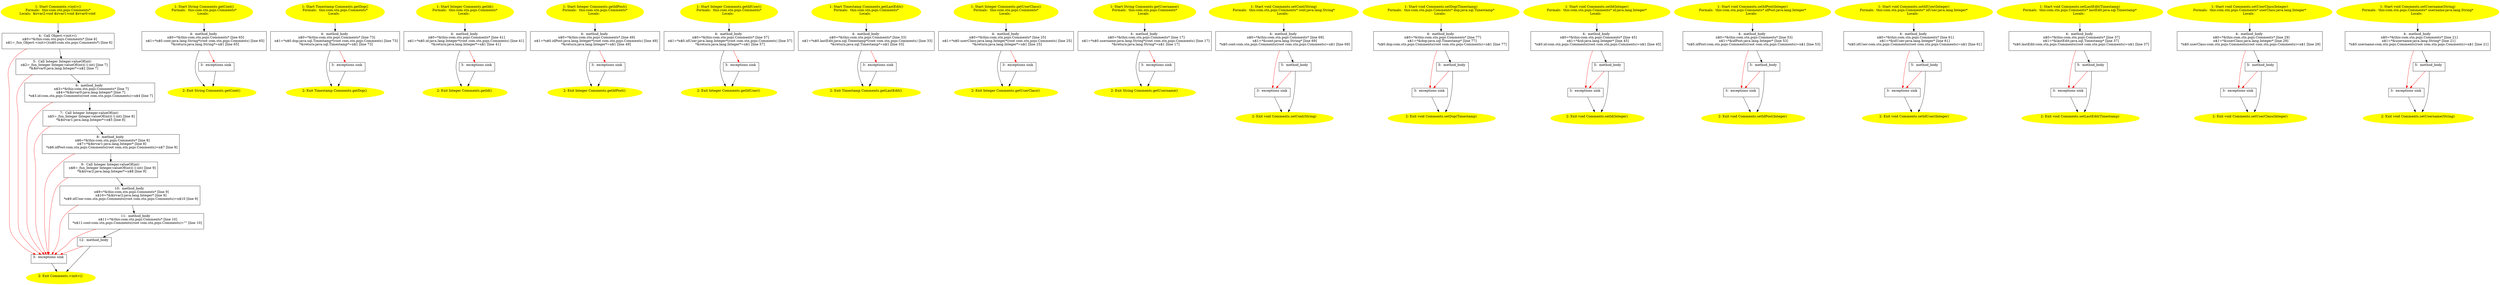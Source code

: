 /* @generated */
digraph cfg {
"com.stn.pojo.Comments.<init>().1557cc7a89e6e4473a120a5ec82d5a64_1" [label="1: Start Comments.<init>()\nFormals:  this:com.stn.pojo.Comments*\nLocals:  $irvar2:void $irvar1:void $irvar0:void \n  " color=yellow style=filled]
	

	 "com.stn.pojo.Comments.<init>().1557cc7a89e6e4473a120a5ec82d5a64_1" -> "com.stn.pojo.Comments.<init>().1557cc7a89e6e4473a120a5ec82d5a64_4" ;
"com.stn.pojo.Comments.<init>().1557cc7a89e6e4473a120a5ec82d5a64_2" [label="2: Exit Comments.<init>() \n  " color=yellow style=filled]
	

"com.stn.pojo.Comments.<init>().1557cc7a89e6e4473a120a5ec82d5a64_3" [label="3:  exceptions sink \n  " shape="box"]
	

	 "com.stn.pojo.Comments.<init>().1557cc7a89e6e4473a120a5ec82d5a64_3" -> "com.stn.pojo.Comments.<init>().1557cc7a89e6e4473a120a5ec82d5a64_2" ;
"com.stn.pojo.Comments.<init>().1557cc7a89e6e4473a120a5ec82d5a64_4" [label="4:  Call Object.<init>() \n   n$0=*&this:com.stn.pojo.Comments* [line 6]\n  n$1=_fun_Object.<init>()(n$0:com.stn.pojo.Comments*) [line 6]\n " shape="box"]
	

	 "com.stn.pojo.Comments.<init>().1557cc7a89e6e4473a120a5ec82d5a64_4" -> "com.stn.pojo.Comments.<init>().1557cc7a89e6e4473a120a5ec82d5a64_5" ;
	 "com.stn.pojo.Comments.<init>().1557cc7a89e6e4473a120a5ec82d5a64_4" -> "com.stn.pojo.Comments.<init>().1557cc7a89e6e4473a120a5ec82d5a64_3" [color="red" ];
"com.stn.pojo.Comments.<init>().1557cc7a89e6e4473a120a5ec82d5a64_5" [label="5:  Call Integer Integer.valueOf(int) \n   n$2=_fun_Integer Integer.valueOf(int)(-1:int) [line 7]\n  *&$irvar0:java.lang.Integer*=n$2 [line 7]\n " shape="box"]
	

	 "com.stn.pojo.Comments.<init>().1557cc7a89e6e4473a120a5ec82d5a64_5" -> "com.stn.pojo.Comments.<init>().1557cc7a89e6e4473a120a5ec82d5a64_6" ;
	 "com.stn.pojo.Comments.<init>().1557cc7a89e6e4473a120a5ec82d5a64_5" -> "com.stn.pojo.Comments.<init>().1557cc7a89e6e4473a120a5ec82d5a64_3" [color="red" ];
"com.stn.pojo.Comments.<init>().1557cc7a89e6e4473a120a5ec82d5a64_6" [label="6:  method_body \n   n$3=*&this:com.stn.pojo.Comments* [line 7]\n  n$4=*&$irvar0:java.lang.Integer* [line 7]\n  *n$3.id:com.stn.pojo.Comments(root com.stn.pojo.Comments)=n$4 [line 7]\n " shape="box"]
	

	 "com.stn.pojo.Comments.<init>().1557cc7a89e6e4473a120a5ec82d5a64_6" -> "com.stn.pojo.Comments.<init>().1557cc7a89e6e4473a120a5ec82d5a64_7" ;
	 "com.stn.pojo.Comments.<init>().1557cc7a89e6e4473a120a5ec82d5a64_6" -> "com.stn.pojo.Comments.<init>().1557cc7a89e6e4473a120a5ec82d5a64_3" [color="red" ];
"com.stn.pojo.Comments.<init>().1557cc7a89e6e4473a120a5ec82d5a64_7" [label="7:  Call Integer Integer.valueOf(int) \n   n$5=_fun_Integer Integer.valueOf(int)(-1:int) [line 8]\n  *&$irvar1:java.lang.Integer*=n$5 [line 8]\n " shape="box"]
	

	 "com.stn.pojo.Comments.<init>().1557cc7a89e6e4473a120a5ec82d5a64_7" -> "com.stn.pojo.Comments.<init>().1557cc7a89e6e4473a120a5ec82d5a64_8" ;
	 "com.stn.pojo.Comments.<init>().1557cc7a89e6e4473a120a5ec82d5a64_7" -> "com.stn.pojo.Comments.<init>().1557cc7a89e6e4473a120a5ec82d5a64_3" [color="red" ];
"com.stn.pojo.Comments.<init>().1557cc7a89e6e4473a120a5ec82d5a64_8" [label="8:  method_body \n   n$6=*&this:com.stn.pojo.Comments* [line 8]\n  n$7=*&$irvar1:java.lang.Integer* [line 8]\n  *n$6.idPost:com.stn.pojo.Comments(root com.stn.pojo.Comments)=n$7 [line 8]\n " shape="box"]
	

	 "com.stn.pojo.Comments.<init>().1557cc7a89e6e4473a120a5ec82d5a64_8" -> "com.stn.pojo.Comments.<init>().1557cc7a89e6e4473a120a5ec82d5a64_9" ;
	 "com.stn.pojo.Comments.<init>().1557cc7a89e6e4473a120a5ec82d5a64_8" -> "com.stn.pojo.Comments.<init>().1557cc7a89e6e4473a120a5ec82d5a64_3" [color="red" ];
"com.stn.pojo.Comments.<init>().1557cc7a89e6e4473a120a5ec82d5a64_9" [label="9:  Call Integer Integer.valueOf(int) \n   n$8=_fun_Integer Integer.valueOf(int)(-1:int) [line 9]\n  *&$irvar2:java.lang.Integer*=n$8 [line 9]\n " shape="box"]
	

	 "com.stn.pojo.Comments.<init>().1557cc7a89e6e4473a120a5ec82d5a64_9" -> "com.stn.pojo.Comments.<init>().1557cc7a89e6e4473a120a5ec82d5a64_10" ;
	 "com.stn.pojo.Comments.<init>().1557cc7a89e6e4473a120a5ec82d5a64_9" -> "com.stn.pojo.Comments.<init>().1557cc7a89e6e4473a120a5ec82d5a64_3" [color="red" ];
"com.stn.pojo.Comments.<init>().1557cc7a89e6e4473a120a5ec82d5a64_10" [label="10:  method_body \n   n$9=*&this:com.stn.pojo.Comments* [line 9]\n  n$10=*&$irvar2:java.lang.Integer* [line 9]\n  *n$9.idUser:com.stn.pojo.Comments(root com.stn.pojo.Comments)=n$10 [line 9]\n " shape="box"]
	

	 "com.stn.pojo.Comments.<init>().1557cc7a89e6e4473a120a5ec82d5a64_10" -> "com.stn.pojo.Comments.<init>().1557cc7a89e6e4473a120a5ec82d5a64_11" ;
	 "com.stn.pojo.Comments.<init>().1557cc7a89e6e4473a120a5ec82d5a64_10" -> "com.stn.pojo.Comments.<init>().1557cc7a89e6e4473a120a5ec82d5a64_3" [color="red" ];
"com.stn.pojo.Comments.<init>().1557cc7a89e6e4473a120a5ec82d5a64_11" [label="11:  method_body \n   n$11=*&this:com.stn.pojo.Comments* [line 10]\n  *n$11.cont:com.stn.pojo.Comments(root com.stn.pojo.Comments)=\"\" [line 10]\n " shape="box"]
	

	 "com.stn.pojo.Comments.<init>().1557cc7a89e6e4473a120a5ec82d5a64_11" -> "com.stn.pojo.Comments.<init>().1557cc7a89e6e4473a120a5ec82d5a64_12" ;
	 "com.stn.pojo.Comments.<init>().1557cc7a89e6e4473a120a5ec82d5a64_11" -> "com.stn.pojo.Comments.<init>().1557cc7a89e6e4473a120a5ec82d5a64_3" [color="red" ];
"com.stn.pojo.Comments.<init>().1557cc7a89e6e4473a120a5ec82d5a64_12" [label="12:  method_body \n  " shape="box"]
	

	 "com.stn.pojo.Comments.<init>().1557cc7a89e6e4473a120a5ec82d5a64_12" -> "com.stn.pojo.Comments.<init>().1557cc7a89e6e4473a120a5ec82d5a64_2" ;
	 "com.stn.pojo.Comments.<init>().1557cc7a89e6e4473a120a5ec82d5a64_12" -> "com.stn.pojo.Comments.<init>().1557cc7a89e6e4473a120a5ec82d5a64_3" [color="red" ];
"com.stn.pojo.Comments.getCont():java.lang.String.06c5bb3cee2c7d1334aae98ce18e83f6_1" [label="1: Start String Comments.getCont()\nFormals:  this:com.stn.pojo.Comments*\nLocals:  \n  " color=yellow style=filled]
	

	 "com.stn.pojo.Comments.getCont():java.lang.String.06c5bb3cee2c7d1334aae98ce18e83f6_1" -> "com.stn.pojo.Comments.getCont():java.lang.String.06c5bb3cee2c7d1334aae98ce18e83f6_4" ;
"com.stn.pojo.Comments.getCont():java.lang.String.06c5bb3cee2c7d1334aae98ce18e83f6_2" [label="2: Exit String Comments.getCont() \n  " color=yellow style=filled]
	

"com.stn.pojo.Comments.getCont():java.lang.String.06c5bb3cee2c7d1334aae98ce18e83f6_3" [label="3:  exceptions sink \n  " shape="box"]
	

	 "com.stn.pojo.Comments.getCont():java.lang.String.06c5bb3cee2c7d1334aae98ce18e83f6_3" -> "com.stn.pojo.Comments.getCont():java.lang.String.06c5bb3cee2c7d1334aae98ce18e83f6_2" ;
"com.stn.pojo.Comments.getCont():java.lang.String.06c5bb3cee2c7d1334aae98ce18e83f6_4" [label="4:  method_body \n   n$0=*&this:com.stn.pojo.Comments* [line 65]\n  n$1=*n$0.cont:java.lang.String*(root com.stn.pojo.Comments) [line 65]\n  *&return:java.lang.String*=n$1 [line 65]\n " shape="box"]
	

	 "com.stn.pojo.Comments.getCont():java.lang.String.06c5bb3cee2c7d1334aae98ce18e83f6_4" -> "com.stn.pojo.Comments.getCont():java.lang.String.06c5bb3cee2c7d1334aae98ce18e83f6_2" ;
	 "com.stn.pojo.Comments.getCont():java.lang.String.06c5bb3cee2c7d1334aae98ce18e83f6_4" -> "com.stn.pojo.Comments.getCont():java.lang.String.06c5bb3cee2c7d1334aae98ce18e83f6_3" [color="red" ];
"com.stn.pojo.Comments.getDop():java.sql.Timestamp.1ecda48d29a4d86ae435419c3515f712_1" [label="1: Start Timestamp Comments.getDop()\nFormals:  this:com.stn.pojo.Comments*\nLocals:  \n  " color=yellow style=filled]
	

	 "com.stn.pojo.Comments.getDop():java.sql.Timestamp.1ecda48d29a4d86ae435419c3515f712_1" -> "com.stn.pojo.Comments.getDop():java.sql.Timestamp.1ecda48d29a4d86ae435419c3515f712_4" ;
"com.stn.pojo.Comments.getDop():java.sql.Timestamp.1ecda48d29a4d86ae435419c3515f712_2" [label="2: Exit Timestamp Comments.getDop() \n  " color=yellow style=filled]
	

"com.stn.pojo.Comments.getDop():java.sql.Timestamp.1ecda48d29a4d86ae435419c3515f712_3" [label="3:  exceptions sink \n  " shape="box"]
	

	 "com.stn.pojo.Comments.getDop():java.sql.Timestamp.1ecda48d29a4d86ae435419c3515f712_3" -> "com.stn.pojo.Comments.getDop():java.sql.Timestamp.1ecda48d29a4d86ae435419c3515f712_2" ;
"com.stn.pojo.Comments.getDop():java.sql.Timestamp.1ecda48d29a4d86ae435419c3515f712_4" [label="4:  method_body \n   n$0=*&this:com.stn.pojo.Comments* [line 73]\n  n$1=*n$0.dop:java.sql.Timestamp*(root com.stn.pojo.Comments) [line 73]\n  *&return:java.sql.Timestamp*=n$1 [line 73]\n " shape="box"]
	

	 "com.stn.pojo.Comments.getDop():java.sql.Timestamp.1ecda48d29a4d86ae435419c3515f712_4" -> "com.stn.pojo.Comments.getDop():java.sql.Timestamp.1ecda48d29a4d86ae435419c3515f712_2" ;
	 "com.stn.pojo.Comments.getDop():java.sql.Timestamp.1ecda48d29a4d86ae435419c3515f712_4" -> "com.stn.pojo.Comments.getDop():java.sql.Timestamp.1ecda48d29a4d86ae435419c3515f712_3" [color="red" ];
"com.stn.pojo.Comments.getId():java.lang.Integer.c7e7acb6d199336bb5a0fa3d614b239d_1" [label="1: Start Integer Comments.getId()\nFormals:  this:com.stn.pojo.Comments*\nLocals:  \n  " color=yellow style=filled]
	

	 "com.stn.pojo.Comments.getId():java.lang.Integer.c7e7acb6d199336bb5a0fa3d614b239d_1" -> "com.stn.pojo.Comments.getId():java.lang.Integer.c7e7acb6d199336bb5a0fa3d614b239d_4" ;
"com.stn.pojo.Comments.getId():java.lang.Integer.c7e7acb6d199336bb5a0fa3d614b239d_2" [label="2: Exit Integer Comments.getId() \n  " color=yellow style=filled]
	

"com.stn.pojo.Comments.getId():java.lang.Integer.c7e7acb6d199336bb5a0fa3d614b239d_3" [label="3:  exceptions sink \n  " shape="box"]
	

	 "com.stn.pojo.Comments.getId():java.lang.Integer.c7e7acb6d199336bb5a0fa3d614b239d_3" -> "com.stn.pojo.Comments.getId():java.lang.Integer.c7e7acb6d199336bb5a0fa3d614b239d_2" ;
"com.stn.pojo.Comments.getId():java.lang.Integer.c7e7acb6d199336bb5a0fa3d614b239d_4" [label="4:  method_body \n   n$0=*&this:com.stn.pojo.Comments* [line 41]\n  n$1=*n$0.id:java.lang.Integer*(root com.stn.pojo.Comments) [line 41]\n  *&return:java.lang.Integer*=n$1 [line 41]\n " shape="box"]
	

	 "com.stn.pojo.Comments.getId():java.lang.Integer.c7e7acb6d199336bb5a0fa3d614b239d_4" -> "com.stn.pojo.Comments.getId():java.lang.Integer.c7e7acb6d199336bb5a0fa3d614b239d_2" ;
	 "com.stn.pojo.Comments.getId():java.lang.Integer.c7e7acb6d199336bb5a0fa3d614b239d_4" -> "com.stn.pojo.Comments.getId():java.lang.Integer.c7e7acb6d199336bb5a0fa3d614b239d_3" [color="red" ];
"com.stn.pojo.Comments.getIdPost():java.lang.Integer.18acaf75816aa8859d69efb365700928_1" [label="1: Start Integer Comments.getIdPost()\nFormals:  this:com.stn.pojo.Comments*\nLocals:  \n  " color=yellow style=filled]
	

	 "com.stn.pojo.Comments.getIdPost():java.lang.Integer.18acaf75816aa8859d69efb365700928_1" -> "com.stn.pojo.Comments.getIdPost():java.lang.Integer.18acaf75816aa8859d69efb365700928_4" ;
"com.stn.pojo.Comments.getIdPost():java.lang.Integer.18acaf75816aa8859d69efb365700928_2" [label="2: Exit Integer Comments.getIdPost() \n  " color=yellow style=filled]
	

"com.stn.pojo.Comments.getIdPost():java.lang.Integer.18acaf75816aa8859d69efb365700928_3" [label="3:  exceptions sink \n  " shape="box"]
	

	 "com.stn.pojo.Comments.getIdPost():java.lang.Integer.18acaf75816aa8859d69efb365700928_3" -> "com.stn.pojo.Comments.getIdPost():java.lang.Integer.18acaf75816aa8859d69efb365700928_2" ;
"com.stn.pojo.Comments.getIdPost():java.lang.Integer.18acaf75816aa8859d69efb365700928_4" [label="4:  method_body \n   n$0=*&this:com.stn.pojo.Comments* [line 49]\n  n$1=*n$0.idPost:java.lang.Integer*(root com.stn.pojo.Comments) [line 49]\n  *&return:java.lang.Integer*=n$1 [line 49]\n " shape="box"]
	

	 "com.stn.pojo.Comments.getIdPost():java.lang.Integer.18acaf75816aa8859d69efb365700928_4" -> "com.stn.pojo.Comments.getIdPost():java.lang.Integer.18acaf75816aa8859d69efb365700928_2" ;
	 "com.stn.pojo.Comments.getIdPost():java.lang.Integer.18acaf75816aa8859d69efb365700928_4" -> "com.stn.pojo.Comments.getIdPost():java.lang.Integer.18acaf75816aa8859d69efb365700928_3" [color="red" ];
"com.stn.pojo.Comments.getIdUser():java.lang.Integer.81094a044df0e17b1fe3c93f3e23d9a5_1" [label="1: Start Integer Comments.getIdUser()\nFormals:  this:com.stn.pojo.Comments*\nLocals:  \n  " color=yellow style=filled]
	

	 "com.stn.pojo.Comments.getIdUser():java.lang.Integer.81094a044df0e17b1fe3c93f3e23d9a5_1" -> "com.stn.pojo.Comments.getIdUser():java.lang.Integer.81094a044df0e17b1fe3c93f3e23d9a5_4" ;
"com.stn.pojo.Comments.getIdUser():java.lang.Integer.81094a044df0e17b1fe3c93f3e23d9a5_2" [label="2: Exit Integer Comments.getIdUser() \n  " color=yellow style=filled]
	

"com.stn.pojo.Comments.getIdUser():java.lang.Integer.81094a044df0e17b1fe3c93f3e23d9a5_3" [label="3:  exceptions sink \n  " shape="box"]
	

	 "com.stn.pojo.Comments.getIdUser():java.lang.Integer.81094a044df0e17b1fe3c93f3e23d9a5_3" -> "com.stn.pojo.Comments.getIdUser():java.lang.Integer.81094a044df0e17b1fe3c93f3e23d9a5_2" ;
"com.stn.pojo.Comments.getIdUser():java.lang.Integer.81094a044df0e17b1fe3c93f3e23d9a5_4" [label="4:  method_body \n   n$0=*&this:com.stn.pojo.Comments* [line 57]\n  n$1=*n$0.idUser:java.lang.Integer*(root com.stn.pojo.Comments) [line 57]\n  *&return:java.lang.Integer*=n$1 [line 57]\n " shape="box"]
	

	 "com.stn.pojo.Comments.getIdUser():java.lang.Integer.81094a044df0e17b1fe3c93f3e23d9a5_4" -> "com.stn.pojo.Comments.getIdUser():java.lang.Integer.81094a044df0e17b1fe3c93f3e23d9a5_2" ;
	 "com.stn.pojo.Comments.getIdUser():java.lang.Integer.81094a044df0e17b1fe3c93f3e23d9a5_4" -> "com.stn.pojo.Comments.getIdUser():java.lang.Integer.81094a044df0e17b1fe3c93f3e23d9a5_3" [color="red" ];
"com.stn.pojo.Comments.getLastEdit():java.sql.Timestamp.4860c34cadd2b0d2f607dc7384115bb4_1" [label="1: Start Timestamp Comments.getLastEdit()\nFormals:  this:com.stn.pojo.Comments*\nLocals:  \n  " color=yellow style=filled]
	

	 "com.stn.pojo.Comments.getLastEdit():java.sql.Timestamp.4860c34cadd2b0d2f607dc7384115bb4_1" -> "com.stn.pojo.Comments.getLastEdit():java.sql.Timestamp.4860c34cadd2b0d2f607dc7384115bb4_4" ;
"com.stn.pojo.Comments.getLastEdit():java.sql.Timestamp.4860c34cadd2b0d2f607dc7384115bb4_2" [label="2: Exit Timestamp Comments.getLastEdit() \n  " color=yellow style=filled]
	

"com.stn.pojo.Comments.getLastEdit():java.sql.Timestamp.4860c34cadd2b0d2f607dc7384115bb4_3" [label="3:  exceptions sink \n  " shape="box"]
	

	 "com.stn.pojo.Comments.getLastEdit():java.sql.Timestamp.4860c34cadd2b0d2f607dc7384115bb4_3" -> "com.stn.pojo.Comments.getLastEdit():java.sql.Timestamp.4860c34cadd2b0d2f607dc7384115bb4_2" ;
"com.stn.pojo.Comments.getLastEdit():java.sql.Timestamp.4860c34cadd2b0d2f607dc7384115bb4_4" [label="4:  method_body \n   n$0=*&this:com.stn.pojo.Comments* [line 33]\n  n$1=*n$0.lastEdit:java.sql.Timestamp*(root com.stn.pojo.Comments) [line 33]\n  *&return:java.sql.Timestamp*=n$1 [line 33]\n " shape="box"]
	

	 "com.stn.pojo.Comments.getLastEdit():java.sql.Timestamp.4860c34cadd2b0d2f607dc7384115bb4_4" -> "com.stn.pojo.Comments.getLastEdit():java.sql.Timestamp.4860c34cadd2b0d2f607dc7384115bb4_2" ;
	 "com.stn.pojo.Comments.getLastEdit():java.sql.Timestamp.4860c34cadd2b0d2f607dc7384115bb4_4" -> "com.stn.pojo.Comments.getLastEdit():java.sql.Timestamp.4860c34cadd2b0d2f607dc7384115bb4_3" [color="red" ];
"com.stn.pojo.Comments.getUserClass():java.lang.Integer.9fe4fd09cf1fff86ca7e1c9d98c46dcd_1" [label="1: Start Integer Comments.getUserClass()\nFormals:  this:com.stn.pojo.Comments*\nLocals:  \n  " color=yellow style=filled]
	

	 "com.stn.pojo.Comments.getUserClass():java.lang.Integer.9fe4fd09cf1fff86ca7e1c9d98c46dcd_1" -> "com.stn.pojo.Comments.getUserClass():java.lang.Integer.9fe4fd09cf1fff86ca7e1c9d98c46dcd_4" ;
"com.stn.pojo.Comments.getUserClass():java.lang.Integer.9fe4fd09cf1fff86ca7e1c9d98c46dcd_2" [label="2: Exit Integer Comments.getUserClass() \n  " color=yellow style=filled]
	

"com.stn.pojo.Comments.getUserClass():java.lang.Integer.9fe4fd09cf1fff86ca7e1c9d98c46dcd_3" [label="3:  exceptions sink \n  " shape="box"]
	

	 "com.stn.pojo.Comments.getUserClass():java.lang.Integer.9fe4fd09cf1fff86ca7e1c9d98c46dcd_3" -> "com.stn.pojo.Comments.getUserClass():java.lang.Integer.9fe4fd09cf1fff86ca7e1c9d98c46dcd_2" ;
"com.stn.pojo.Comments.getUserClass():java.lang.Integer.9fe4fd09cf1fff86ca7e1c9d98c46dcd_4" [label="4:  method_body \n   n$0=*&this:com.stn.pojo.Comments* [line 25]\n  n$1=*n$0.userClass:java.lang.Integer*(root com.stn.pojo.Comments) [line 25]\n  *&return:java.lang.Integer*=n$1 [line 25]\n " shape="box"]
	

	 "com.stn.pojo.Comments.getUserClass():java.lang.Integer.9fe4fd09cf1fff86ca7e1c9d98c46dcd_4" -> "com.stn.pojo.Comments.getUserClass():java.lang.Integer.9fe4fd09cf1fff86ca7e1c9d98c46dcd_2" ;
	 "com.stn.pojo.Comments.getUserClass():java.lang.Integer.9fe4fd09cf1fff86ca7e1c9d98c46dcd_4" -> "com.stn.pojo.Comments.getUserClass():java.lang.Integer.9fe4fd09cf1fff86ca7e1c9d98c46dcd_3" [color="red" ];
"com.stn.pojo.Comments.getUsername():java.lang.String.bec8f13258e9b593b7100efbca7ca567_1" [label="1: Start String Comments.getUsername()\nFormals:  this:com.stn.pojo.Comments*\nLocals:  \n  " color=yellow style=filled]
	

	 "com.stn.pojo.Comments.getUsername():java.lang.String.bec8f13258e9b593b7100efbca7ca567_1" -> "com.stn.pojo.Comments.getUsername():java.lang.String.bec8f13258e9b593b7100efbca7ca567_4" ;
"com.stn.pojo.Comments.getUsername():java.lang.String.bec8f13258e9b593b7100efbca7ca567_2" [label="2: Exit String Comments.getUsername() \n  " color=yellow style=filled]
	

"com.stn.pojo.Comments.getUsername():java.lang.String.bec8f13258e9b593b7100efbca7ca567_3" [label="3:  exceptions sink \n  " shape="box"]
	

	 "com.stn.pojo.Comments.getUsername():java.lang.String.bec8f13258e9b593b7100efbca7ca567_3" -> "com.stn.pojo.Comments.getUsername():java.lang.String.bec8f13258e9b593b7100efbca7ca567_2" ;
"com.stn.pojo.Comments.getUsername():java.lang.String.bec8f13258e9b593b7100efbca7ca567_4" [label="4:  method_body \n   n$0=*&this:com.stn.pojo.Comments* [line 17]\n  n$1=*n$0.username:java.lang.String*(root com.stn.pojo.Comments) [line 17]\n  *&return:java.lang.String*=n$1 [line 17]\n " shape="box"]
	

	 "com.stn.pojo.Comments.getUsername():java.lang.String.bec8f13258e9b593b7100efbca7ca567_4" -> "com.stn.pojo.Comments.getUsername():java.lang.String.bec8f13258e9b593b7100efbca7ca567_2" ;
	 "com.stn.pojo.Comments.getUsername():java.lang.String.bec8f13258e9b593b7100efbca7ca567_4" -> "com.stn.pojo.Comments.getUsername():java.lang.String.bec8f13258e9b593b7100efbca7ca567_3" [color="red" ];
"com.stn.pojo.Comments.setCont(java.lang.String):void.48898fc1127e0de4b43a9ff655ba2c41_1" [label="1: Start void Comments.setCont(String)\nFormals:  this:com.stn.pojo.Comments* cont:java.lang.String*\nLocals:  \n  " color=yellow style=filled]
	

	 "com.stn.pojo.Comments.setCont(java.lang.String):void.48898fc1127e0de4b43a9ff655ba2c41_1" -> "com.stn.pojo.Comments.setCont(java.lang.String):void.48898fc1127e0de4b43a9ff655ba2c41_4" ;
"com.stn.pojo.Comments.setCont(java.lang.String):void.48898fc1127e0de4b43a9ff655ba2c41_2" [label="2: Exit void Comments.setCont(String) \n  " color=yellow style=filled]
	

"com.stn.pojo.Comments.setCont(java.lang.String):void.48898fc1127e0de4b43a9ff655ba2c41_3" [label="3:  exceptions sink \n  " shape="box"]
	

	 "com.stn.pojo.Comments.setCont(java.lang.String):void.48898fc1127e0de4b43a9ff655ba2c41_3" -> "com.stn.pojo.Comments.setCont(java.lang.String):void.48898fc1127e0de4b43a9ff655ba2c41_2" ;
"com.stn.pojo.Comments.setCont(java.lang.String):void.48898fc1127e0de4b43a9ff655ba2c41_4" [label="4:  method_body \n   n$0=*&this:com.stn.pojo.Comments* [line 69]\n  n$1=*&cont:java.lang.String* [line 69]\n  *n$0.cont:com.stn.pojo.Comments(root com.stn.pojo.Comments)=n$1 [line 69]\n " shape="box"]
	

	 "com.stn.pojo.Comments.setCont(java.lang.String):void.48898fc1127e0de4b43a9ff655ba2c41_4" -> "com.stn.pojo.Comments.setCont(java.lang.String):void.48898fc1127e0de4b43a9ff655ba2c41_5" ;
	 "com.stn.pojo.Comments.setCont(java.lang.String):void.48898fc1127e0de4b43a9ff655ba2c41_4" -> "com.stn.pojo.Comments.setCont(java.lang.String):void.48898fc1127e0de4b43a9ff655ba2c41_3" [color="red" ];
"com.stn.pojo.Comments.setCont(java.lang.String):void.48898fc1127e0de4b43a9ff655ba2c41_5" [label="5:  method_body \n  " shape="box"]
	

	 "com.stn.pojo.Comments.setCont(java.lang.String):void.48898fc1127e0de4b43a9ff655ba2c41_5" -> "com.stn.pojo.Comments.setCont(java.lang.String):void.48898fc1127e0de4b43a9ff655ba2c41_2" ;
	 "com.stn.pojo.Comments.setCont(java.lang.String):void.48898fc1127e0de4b43a9ff655ba2c41_5" -> "com.stn.pojo.Comments.setCont(java.lang.String):void.48898fc1127e0de4b43a9ff655ba2c41_3" [color="red" ];
"com.stn.pojo.Comments.setDop(java.sql.Timestamp):void.a460e084b5ec0b83473abdab886a3117_1" [label="1: Start void Comments.setDop(Timestamp)\nFormals:  this:com.stn.pojo.Comments* dop:java.sql.Timestamp*\nLocals:  \n  " color=yellow style=filled]
	

	 "com.stn.pojo.Comments.setDop(java.sql.Timestamp):void.a460e084b5ec0b83473abdab886a3117_1" -> "com.stn.pojo.Comments.setDop(java.sql.Timestamp):void.a460e084b5ec0b83473abdab886a3117_4" ;
"com.stn.pojo.Comments.setDop(java.sql.Timestamp):void.a460e084b5ec0b83473abdab886a3117_2" [label="2: Exit void Comments.setDop(Timestamp) \n  " color=yellow style=filled]
	

"com.stn.pojo.Comments.setDop(java.sql.Timestamp):void.a460e084b5ec0b83473abdab886a3117_3" [label="3:  exceptions sink \n  " shape="box"]
	

	 "com.stn.pojo.Comments.setDop(java.sql.Timestamp):void.a460e084b5ec0b83473abdab886a3117_3" -> "com.stn.pojo.Comments.setDop(java.sql.Timestamp):void.a460e084b5ec0b83473abdab886a3117_2" ;
"com.stn.pojo.Comments.setDop(java.sql.Timestamp):void.a460e084b5ec0b83473abdab886a3117_4" [label="4:  method_body \n   n$0=*&this:com.stn.pojo.Comments* [line 77]\n  n$1=*&dop:java.sql.Timestamp* [line 77]\n  *n$0.dop:com.stn.pojo.Comments(root com.stn.pojo.Comments)=n$1 [line 77]\n " shape="box"]
	

	 "com.stn.pojo.Comments.setDop(java.sql.Timestamp):void.a460e084b5ec0b83473abdab886a3117_4" -> "com.stn.pojo.Comments.setDop(java.sql.Timestamp):void.a460e084b5ec0b83473abdab886a3117_5" ;
	 "com.stn.pojo.Comments.setDop(java.sql.Timestamp):void.a460e084b5ec0b83473abdab886a3117_4" -> "com.stn.pojo.Comments.setDop(java.sql.Timestamp):void.a460e084b5ec0b83473abdab886a3117_3" [color="red" ];
"com.stn.pojo.Comments.setDop(java.sql.Timestamp):void.a460e084b5ec0b83473abdab886a3117_5" [label="5:  method_body \n  " shape="box"]
	

	 "com.stn.pojo.Comments.setDop(java.sql.Timestamp):void.a460e084b5ec0b83473abdab886a3117_5" -> "com.stn.pojo.Comments.setDop(java.sql.Timestamp):void.a460e084b5ec0b83473abdab886a3117_2" ;
	 "com.stn.pojo.Comments.setDop(java.sql.Timestamp):void.a460e084b5ec0b83473abdab886a3117_5" -> "com.stn.pojo.Comments.setDop(java.sql.Timestamp):void.a460e084b5ec0b83473abdab886a3117_3" [color="red" ];
"com.stn.pojo.Comments.setId(java.lang.Integer):void.f7e58548801c171d49282deab67ac4d9_1" [label="1: Start void Comments.setId(Integer)\nFormals:  this:com.stn.pojo.Comments* id:java.lang.Integer*\nLocals:  \n  " color=yellow style=filled]
	

	 "com.stn.pojo.Comments.setId(java.lang.Integer):void.f7e58548801c171d49282deab67ac4d9_1" -> "com.stn.pojo.Comments.setId(java.lang.Integer):void.f7e58548801c171d49282deab67ac4d9_4" ;
"com.stn.pojo.Comments.setId(java.lang.Integer):void.f7e58548801c171d49282deab67ac4d9_2" [label="2: Exit void Comments.setId(Integer) \n  " color=yellow style=filled]
	

"com.stn.pojo.Comments.setId(java.lang.Integer):void.f7e58548801c171d49282deab67ac4d9_3" [label="3:  exceptions sink \n  " shape="box"]
	

	 "com.stn.pojo.Comments.setId(java.lang.Integer):void.f7e58548801c171d49282deab67ac4d9_3" -> "com.stn.pojo.Comments.setId(java.lang.Integer):void.f7e58548801c171d49282deab67ac4d9_2" ;
"com.stn.pojo.Comments.setId(java.lang.Integer):void.f7e58548801c171d49282deab67ac4d9_4" [label="4:  method_body \n   n$0=*&this:com.stn.pojo.Comments* [line 45]\n  n$1=*&id:java.lang.Integer* [line 45]\n  *n$0.id:com.stn.pojo.Comments(root com.stn.pojo.Comments)=n$1 [line 45]\n " shape="box"]
	

	 "com.stn.pojo.Comments.setId(java.lang.Integer):void.f7e58548801c171d49282deab67ac4d9_4" -> "com.stn.pojo.Comments.setId(java.lang.Integer):void.f7e58548801c171d49282deab67ac4d9_5" ;
	 "com.stn.pojo.Comments.setId(java.lang.Integer):void.f7e58548801c171d49282deab67ac4d9_4" -> "com.stn.pojo.Comments.setId(java.lang.Integer):void.f7e58548801c171d49282deab67ac4d9_3" [color="red" ];
"com.stn.pojo.Comments.setId(java.lang.Integer):void.f7e58548801c171d49282deab67ac4d9_5" [label="5:  method_body \n  " shape="box"]
	

	 "com.stn.pojo.Comments.setId(java.lang.Integer):void.f7e58548801c171d49282deab67ac4d9_5" -> "com.stn.pojo.Comments.setId(java.lang.Integer):void.f7e58548801c171d49282deab67ac4d9_2" ;
	 "com.stn.pojo.Comments.setId(java.lang.Integer):void.f7e58548801c171d49282deab67ac4d9_5" -> "com.stn.pojo.Comments.setId(java.lang.Integer):void.f7e58548801c171d49282deab67ac4d9_3" [color="red" ];
"com.stn.pojo.Comments.setIdPost(java.lang.Integer):void.c672f03651a2f7dae0355d9c0a730709_1" [label="1: Start void Comments.setIdPost(Integer)\nFormals:  this:com.stn.pojo.Comments* idPost:java.lang.Integer*\nLocals:  \n  " color=yellow style=filled]
	

	 "com.stn.pojo.Comments.setIdPost(java.lang.Integer):void.c672f03651a2f7dae0355d9c0a730709_1" -> "com.stn.pojo.Comments.setIdPost(java.lang.Integer):void.c672f03651a2f7dae0355d9c0a730709_4" ;
"com.stn.pojo.Comments.setIdPost(java.lang.Integer):void.c672f03651a2f7dae0355d9c0a730709_2" [label="2: Exit void Comments.setIdPost(Integer) \n  " color=yellow style=filled]
	

"com.stn.pojo.Comments.setIdPost(java.lang.Integer):void.c672f03651a2f7dae0355d9c0a730709_3" [label="3:  exceptions sink \n  " shape="box"]
	

	 "com.stn.pojo.Comments.setIdPost(java.lang.Integer):void.c672f03651a2f7dae0355d9c0a730709_3" -> "com.stn.pojo.Comments.setIdPost(java.lang.Integer):void.c672f03651a2f7dae0355d9c0a730709_2" ;
"com.stn.pojo.Comments.setIdPost(java.lang.Integer):void.c672f03651a2f7dae0355d9c0a730709_4" [label="4:  method_body \n   n$0=*&this:com.stn.pojo.Comments* [line 53]\n  n$1=*&idPost:java.lang.Integer* [line 53]\n  *n$0.idPost:com.stn.pojo.Comments(root com.stn.pojo.Comments)=n$1 [line 53]\n " shape="box"]
	

	 "com.stn.pojo.Comments.setIdPost(java.lang.Integer):void.c672f03651a2f7dae0355d9c0a730709_4" -> "com.stn.pojo.Comments.setIdPost(java.lang.Integer):void.c672f03651a2f7dae0355d9c0a730709_5" ;
	 "com.stn.pojo.Comments.setIdPost(java.lang.Integer):void.c672f03651a2f7dae0355d9c0a730709_4" -> "com.stn.pojo.Comments.setIdPost(java.lang.Integer):void.c672f03651a2f7dae0355d9c0a730709_3" [color="red" ];
"com.stn.pojo.Comments.setIdPost(java.lang.Integer):void.c672f03651a2f7dae0355d9c0a730709_5" [label="5:  method_body \n  " shape="box"]
	

	 "com.stn.pojo.Comments.setIdPost(java.lang.Integer):void.c672f03651a2f7dae0355d9c0a730709_5" -> "com.stn.pojo.Comments.setIdPost(java.lang.Integer):void.c672f03651a2f7dae0355d9c0a730709_2" ;
	 "com.stn.pojo.Comments.setIdPost(java.lang.Integer):void.c672f03651a2f7dae0355d9c0a730709_5" -> "com.stn.pojo.Comments.setIdPost(java.lang.Integer):void.c672f03651a2f7dae0355d9c0a730709_3" [color="red" ];
"com.stn.pojo.Comments.setIdUser(java.lang.Integer):void.63c5bddd43f1fcbd42f028324b6b3804_1" [label="1: Start void Comments.setIdUser(Integer)\nFormals:  this:com.stn.pojo.Comments* idUser:java.lang.Integer*\nLocals:  \n  " color=yellow style=filled]
	

	 "com.stn.pojo.Comments.setIdUser(java.lang.Integer):void.63c5bddd43f1fcbd42f028324b6b3804_1" -> "com.stn.pojo.Comments.setIdUser(java.lang.Integer):void.63c5bddd43f1fcbd42f028324b6b3804_4" ;
"com.stn.pojo.Comments.setIdUser(java.lang.Integer):void.63c5bddd43f1fcbd42f028324b6b3804_2" [label="2: Exit void Comments.setIdUser(Integer) \n  " color=yellow style=filled]
	

"com.stn.pojo.Comments.setIdUser(java.lang.Integer):void.63c5bddd43f1fcbd42f028324b6b3804_3" [label="3:  exceptions sink \n  " shape="box"]
	

	 "com.stn.pojo.Comments.setIdUser(java.lang.Integer):void.63c5bddd43f1fcbd42f028324b6b3804_3" -> "com.stn.pojo.Comments.setIdUser(java.lang.Integer):void.63c5bddd43f1fcbd42f028324b6b3804_2" ;
"com.stn.pojo.Comments.setIdUser(java.lang.Integer):void.63c5bddd43f1fcbd42f028324b6b3804_4" [label="4:  method_body \n   n$0=*&this:com.stn.pojo.Comments* [line 61]\n  n$1=*&idUser:java.lang.Integer* [line 61]\n  *n$0.idUser:com.stn.pojo.Comments(root com.stn.pojo.Comments)=n$1 [line 61]\n " shape="box"]
	

	 "com.stn.pojo.Comments.setIdUser(java.lang.Integer):void.63c5bddd43f1fcbd42f028324b6b3804_4" -> "com.stn.pojo.Comments.setIdUser(java.lang.Integer):void.63c5bddd43f1fcbd42f028324b6b3804_5" ;
	 "com.stn.pojo.Comments.setIdUser(java.lang.Integer):void.63c5bddd43f1fcbd42f028324b6b3804_4" -> "com.stn.pojo.Comments.setIdUser(java.lang.Integer):void.63c5bddd43f1fcbd42f028324b6b3804_3" [color="red" ];
"com.stn.pojo.Comments.setIdUser(java.lang.Integer):void.63c5bddd43f1fcbd42f028324b6b3804_5" [label="5:  method_body \n  " shape="box"]
	

	 "com.stn.pojo.Comments.setIdUser(java.lang.Integer):void.63c5bddd43f1fcbd42f028324b6b3804_5" -> "com.stn.pojo.Comments.setIdUser(java.lang.Integer):void.63c5bddd43f1fcbd42f028324b6b3804_2" ;
	 "com.stn.pojo.Comments.setIdUser(java.lang.Integer):void.63c5bddd43f1fcbd42f028324b6b3804_5" -> "com.stn.pojo.Comments.setIdUser(java.lang.Integer):void.63c5bddd43f1fcbd42f028324b6b3804_3" [color="red" ];
"com.stn.pojo.Comments.setLastEdit(java.sql.Timestamp):void.5e11e707e3398193e59c6bdd6d62808e_1" [label="1: Start void Comments.setLastEdit(Timestamp)\nFormals:  this:com.stn.pojo.Comments* lastEdit:java.sql.Timestamp*\nLocals:  \n  " color=yellow style=filled]
	

	 "com.stn.pojo.Comments.setLastEdit(java.sql.Timestamp):void.5e11e707e3398193e59c6bdd6d62808e_1" -> "com.stn.pojo.Comments.setLastEdit(java.sql.Timestamp):void.5e11e707e3398193e59c6bdd6d62808e_4" ;
"com.stn.pojo.Comments.setLastEdit(java.sql.Timestamp):void.5e11e707e3398193e59c6bdd6d62808e_2" [label="2: Exit void Comments.setLastEdit(Timestamp) \n  " color=yellow style=filled]
	

"com.stn.pojo.Comments.setLastEdit(java.sql.Timestamp):void.5e11e707e3398193e59c6bdd6d62808e_3" [label="3:  exceptions sink \n  " shape="box"]
	

	 "com.stn.pojo.Comments.setLastEdit(java.sql.Timestamp):void.5e11e707e3398193e59c6bdd6d62808e_3" -> "com.stn.pojo.Comments.setLastEdit(java.sql.Timestamp):void.5e11e707e3398193e59c6bdd6d62808e_2" ;
"com.stn.pojo.Comments.setLastEdit(java.sql.Timestamp):void.5e11e707e3398193e59c6bdd6d62808e_4" [label="4:  method_body \n   n$0=*&this:com.stn.pojo.Comments* [line 37]\n  n$1=*&lastEdit:java.sql.Timestamp* [line 37]\n  *n$0.lastEdit:com.stn.pojo.Comments(root com.stn.pojo.Comments)=n$1 [line 37]\n " shape="box"]
	

	 "com.stn.pojo.Comments.setLastEdit(java.sql.Timestamp):void.5e11e707e3398193e59c6bdd6d62808e_4" -> "com.stn.pojo.Comments.setLastEdit(java.sql.Timestamp):void.5e11e707e3398193e59c6bdd6d62808e_5" ;
	 "com.stn.pojo.Comments.setLastEdit(java.sql.Timestamp):void.5e11e707e3398193e59c6bdd6d62808e_4" -> "com.stn.pojo.Comments.setLastEdit(java.sql.Timestamp):void.5e11e707e3398193e59c6bdd6d62808e_3" [color="red" ];
"com.stn.pojo.Comments.setLastEdit(java.sql.Timestamp):void.5e11e707e3398193e59c6bdd6d62808e_5" [label="5:  method_body \n  " shape="box"]
	

	 "com.stn.pojo.Comments.setLastEdit(java.sql.Timestamp):void.5e11e707e3398193e59c6bdd6d62808e_5" -> "com.stn.pojo.Comments.setLastEdit(java.sql.Timestamp):void.5e11e707e3398193e59c6bdd6d62808e_2" ;
	 "com.stn.pojo.Comments.setLastEdit(java.sql.Timestamp):void.5e11e707e3398193e59c6bdd6d62808e_5" -> "com.stn.pojo.Comments.setLastEdit(java.sql.Timestamp):void.5e11e707e3398193e59c6bdd6d62808e_3" [color="red" ];
"com.stn.pojo.Comments.setUserClass(java.lang.Integer):void.3a617971f7b59e502afd6267e2237044_1" [label="1: Start void Comments.setUserClass(Integer)\nFormals:  this:com.stn.pojo.Comments* userClass:java.lang.Integer*\nLocals:  \n  " color=yellow style=filled]
	

	 "com.stn.pojo.Comments.setUserClass(java.lang.Integer):void.3a617971f7b59e502afd6267e2237044_1" -> "com.stn.pojo.Comments.setUserClass(java.lang.Integer):void.3a617971f7b59e502afd6267e2237044_4" ;
"com.stn.pojo.Comments.setUserClass(java.lang.Integer):void.3a617971f7b59e502afd6267e2237044_2" [label="2: Exit void Comments.setUserClass(Integer) \n  " color=yellow style=filled]
	

"com.stn.pojo.Comments.setUserClass(java.lang.Integer):void.3a617971f7b59e502afd6267e2237044_3" [label="3:  exceptions sink \n  " shape="box"]
	

	 "com.stn.pojo.Comments.setUserClass(java.lang.Integer):void.3a617971f7b59e502afd6267e2237044_3" -> "com.stn.pojo.Comments.setUserClass(java.lang.Integer):void.3a617971f7b59e502afd6267e2237044_2" ;
"com.stn.pojo.Comments.setUserClass(java.lang.Integer):void.3a617971f7b59e502afd6267e2237044_4" [label="4:  method_body \n   n$0=*&this:com.stn.pojo.Comments* [line 29]\n  n$1=*&userClass:java.lang.Integer* [line 29]\n  *n$0.userClass:com.stn.pojo.Comments(root com.stn.pojo.Comments)=n$1 [line 29]\n " shape="box"]
	

	 "com.stn.pojo.Comments.setUserClass(java.lang.Integer):void.3a617971f7b59e502afd6267e2237044_4" -> "com.stn.pojo.Comments.setUserClass(java.lang.Integer):void.3a617971f7b59e502afd6267e2237044_5" ;
	 "com.stn.pojo.Comments.setUserClass(java.lang.Integer):void.3a617971f7b59e502afd6267e2237044_4" -> "com.stn.pojo.Comments.setUserClass(java.lang.Integer):void.3a617971f7b59e502afd6267e2237044_3" [color="red" ];
"com.stn.pojo.Comments.setUserClass(java.lang.Integer):void.3a617971f7b59e502afd6267e2237044_5" [label="5:  method_body \n  " shape="box"]
	

	 "com.stn.pojo.Comments.setUserClass(java.lang.Integer):void.3a617971f7b59e502afd6267e2237044_5" -> "com.stn.pojo.Comments.setUserClass(java.lang.Integer):void.3a617971f7b59e502afd6267e2237044_2" ;
	 "com.stn.pojo.Comments.setUserClass(java.lang.Integer):void.3a617971f7b59e502afd6267e2237044_5" -> "com.stn.pojo.Comments.setUserClass(java.lang.Integer):void.3a617971f7b59e502afd6267e2237044_3" [color="red" ];
"com.stn.pojo.Comments.setUsername(java.lang.String):void.1d2fc638e3b3b0488f4e402e2001e884_1" [label="1: Start void Comments.setUsername(String)\nFormals:  this:com.stn.pojo.Comments* username:java.lang.String*\nLocals:  \n  " color=yellow style=filled]
	

	 "com.stn.pojo.Comments.setUsername(java.lang.String):void.1d2fc638e3b3b0488f4e402e2001e884_1" -> "com.stn.pojo.Comments.setUsername(java.lang.String):void.1d2fc638e3b3b0488f4e402e2001e884_4" ;
"com.stn.pojo.Comments.setUsername(java.lang.String):void.1d2fc638e3b3b0488f4e402e2001e884_2" [label="2: Exit void Comments.setUsername(String) \n  " color=yellow style=filled]
	

"com.stn.pojo.Comments.setUsername(java.lang.String):void.1d2fc638e3b3b0488f4e402e2001e884_3" [label="3:  exceptions sink \n  " shape="box"]
	

	 "com.stn.pojo.Comments.setUsername(java.lang.String):void.1d2fc638e3b3b0488f4e402e2001e884_3" -> "com.stn.pojo.Comments.setUsername(java.lang.String):void.1d2fc638e3b3b0488f4e402e2001e884_2" ;
"com.stn.pojo.Comments.setUsername(java.lang.String):void.1d2fc638e3b3b0488f4e402e2001e884_4" [label="4:  method_body \n   n$0=*&this:com.stn.pojo.Comments* [line 21]\n  n$1=*&username:java.lang.String* [line 21]\n  *n$0.username:com.stn.pojo.Comments(root com.stn.pojo.Comments)=n$1 [line 21]\n " shape="box"]
	

	 "com.stn.pojo.Comments.setUsername(java.lang.String):void.1d2fc638e3b3b0488f4e402e2001e884_4" -> "com.stn.pojo.Comments.setUsername(java.lang.String):void.1d2fc638e3b3b0488f4e402e2001e884_5" ;
	 "com.stn.pojo.Comments.setUsername(java.lang.String):void.1d2fc638e3b3b0488f4e402e2001e884_4" -> "com.stn.pojo.Comments.setUsername(java.lang.String):void.1d2fc638e3b3b0488f4e402e2001e884_3" [color="red" ];
"com.stn.pojo.Comments.setUsername(java.lang.String):void.1d2fc638e3b3b0488f4e402e2001e884_5" [label="5:  method_body \n  " shape="box"]
	

	 "com.stn.pojo.Comments.setUsername(java.lang.String):void.1d2fc638e3b3b0488f4e402e2001e884_5" -> "com.stn.pojo.Comments.setUsername(java.lang.String):void.1d2fc638e3b3b0488f4e402e2001e884_2" ;
	 "com.stn.pojo.Comments.setUsername(java.lang.String):void.1d2fc638e3b3b0488f4e402e2001e884_5" -> "com.stn.pojo.Comments.setUsername(java.lang.String):void.1d2fc638e3b3b0488f4e402e2001e884_3" [color="red" ];
}

